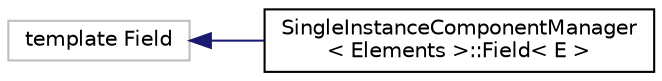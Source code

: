 digraph "Graphical Class Hierarchy"
{
 // LATEX_PDF_SIZE
  bgcolor="transparent";
  edge [fontname="Helvetica",fontsize="10",labelfontname="Helvetica",labelfontsize="10"];
  node [fontname="Helvetica",fontsize="10",shape=record];
  rankdir="LR";
  Node297 [label="template Field",height=0.2,width=0.4,color="grey75",tooltip=" "];
  Node297 -> Node0 [dir="back",color="midnightblue",fontsize="10",style="solid",fontname="Helvetica"];
  Node0 [label="SingleInstanceComponentManager\l\< Elements \>::Field\< E \>",height=0.2,width=0.4,color="black",URL="$structutils_1_1_single_instance_component_manager_1_1_field.html",tooltip=" "];
}
